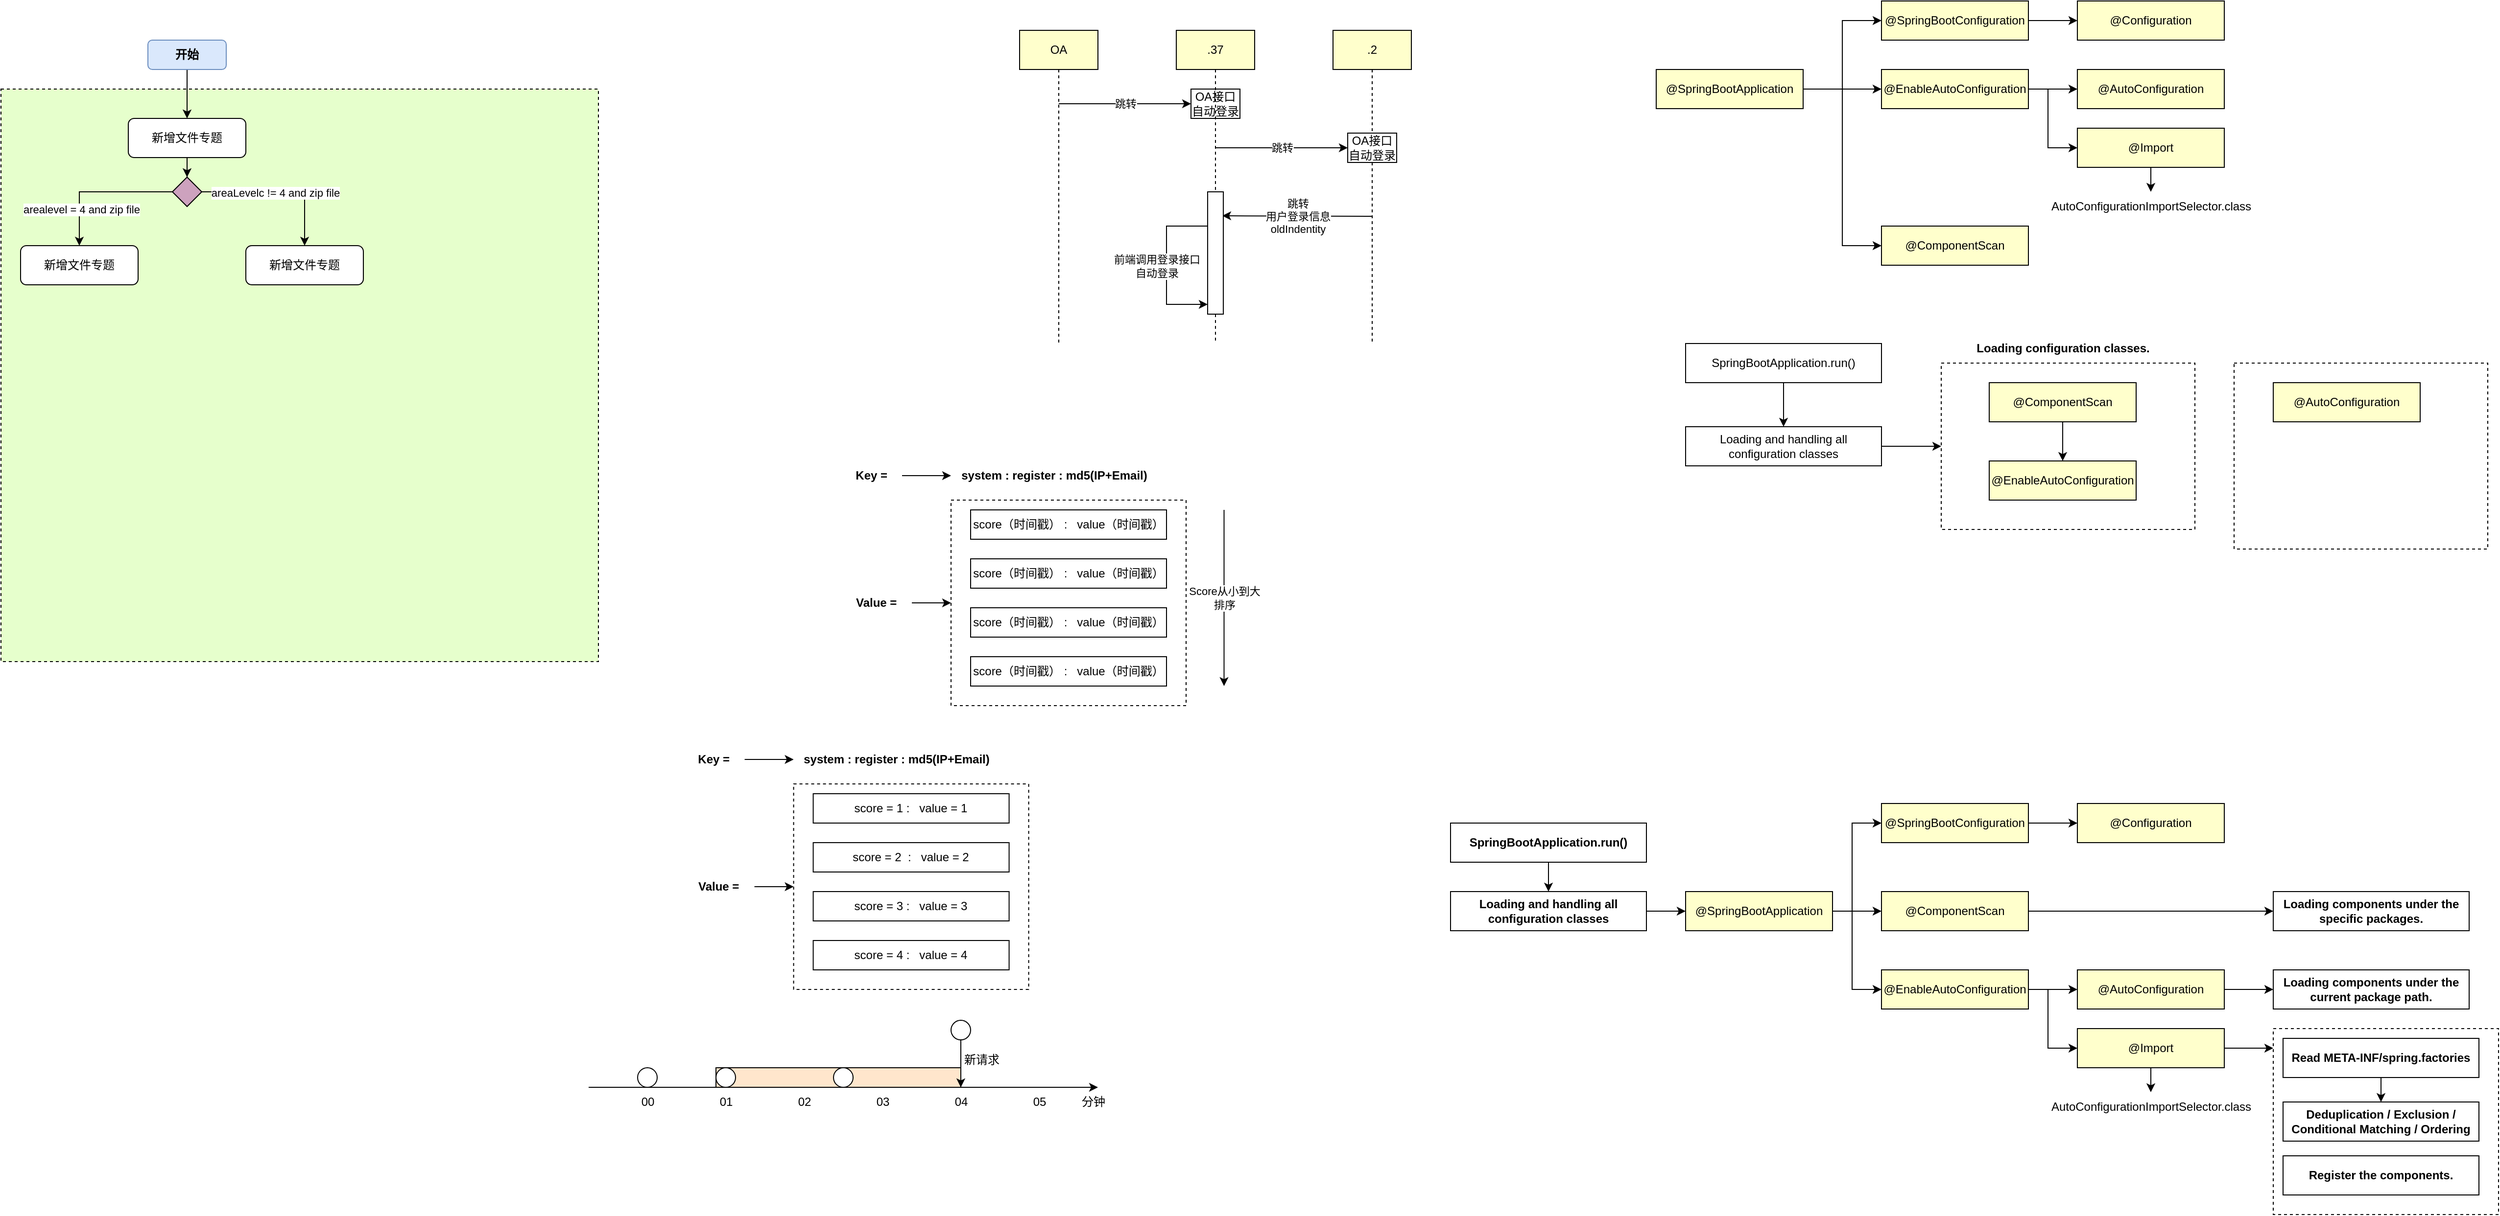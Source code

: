 <mxfile version="27.0.6">
  <diagram name="Page-1" id="XBFmpDd5GI6fNW_chvTV">
    <mxGraphModel dx="1695" dy="439" grid="1" gridSize="10" guides="1" tooltips="1" connect="1" arrows="1" fold="1" page="1" pageScale="1" pageWidth="827" pageHeight="1169" math="0" shadow="0">
      <root>
        <mxCell id="0" />
        <mxCell id="1" parent="0" />
        <mxCell id="7SKIFd48QXLSBfqfKtb0-6" value="" style="rounded=0;whiteSpace=wrap;html=1;dashed=1;fillColor=#E6FFCC;" vertex="1" parent="1">
          <mxGeometry x="-800" y="100" width="610" height="585" as="geometry" />
        </mxCell>
        <mxCell id="llhdRNOZYohhOxRvLzvJ-1" value="" style="rounded=0;whiteSpace=wrap;html=1;fillColor=#FFE6CC;" parent="1" vertex="1">
          <mxGeometry x="-70" y="1100" width="250" height="20" as="geometry" />
        </mxCell>
        <mxCell id="NUGtLv0-GDBaZmMCbuX2-55" style="edgeStyle=orthogonalEdgeStyle;rounded=0;orthogonalLoop=1;jettySize=auto;html=1;endArrow=none;startFill=0;dashed=1;" parent="1" source="NUGtLv0-GDBaZmMCbuX2-13" edge="1">
          <mxGeometry relative="1" as="geometry">
            <mxPoint x="280" y="360" as="targetPoint" />
          </mxGeometry>
        </mxCell>
        <mxCell id="NUGtLv0-GDBaZmMCbuX2-13" value="OA" style="rounded=0;whiteSpace=wrap;html=1;fillColor=#FFFFCC;" parent="1" vertex="1">
          <mxGeometry x="240" y="40" width="80" height="40" as="geometry" />
        </mxCell>
        <mxCell id="nSWta7cHLVQgfDduEso--1" style="edgeStyle=orthogonalEdgeStyle;rounded=0;orthogonalLoop=1;jettySize=auto;html=1;endArrow=none;startFill=0;dashed=1;" parent="1" source="nSWta7cHLVQgfDduEso--14" edge="1">
          <mxGeometry relative="1" as="geometry">
            <mxPoint x="440" y="360" as="targetPoint" />
          </mxGeometry>
        </mxCell>
        <mxCell id="NUGtLv0-GDBaZmMCbuX2-19" value=".37" style="rounded=0;whiteSpace=wrap;html=1;fillColor=#FFFFCC;" parent="1" vertex="1">
          <mxGeometry x="400" y="40" width="80" height="40" as="geometry" />
        </mxCell>
        <mxCell id="NUGtLv0-GDBaZmMCbuX2-23" value="跳转" style="endArrow=classic;html=1;rounded=0;exitX=0.5;exitY=0;exitDx=0;exitDy=0;" parent="1" source="nSWta7cHLVQgfDduEso--4" edge="1">
          <mxGeometry width="50" height="50" relative="1" as="geometry">
            <mxPoint x="280" y="110" as="sourcePoint" />
            <mxPoint x="440" y="110" as="targetPoint" />
          </mxGeometry>
        </mxCell>
        <mxCell id="NUGtLv0-GDBaZmMCbuX2-33" style="edgeStyle=orthogonalEdgeStyle;rounded=0;orthogonalLoop=1;jettySize=auto;html=1;endArrow=none;startFill=0;strokeColor=default;dashed=1;" parent="1" source="nSWta7cHLVQgfDduEso--9" edge="1">
          <mxGeometry relative="1" as="geometry">
            <mxPoint x="600" y="360" as="targetPoint" />
          </mxGeometry>
        </mxCell>
        <mxCell id="NUGtLv0-GDBaZmMCbuX2-31" value=".2" style="rounded=0;whiteSpace=wrap;html=1;fillColor=#FFFFCC;" parent="1" vertex="1">
          <mxGeometry x="560" y="40" width="80" height="40" as="geometry" />
        </mxCell>
        <mxCell id="NUGtLv0-GDBaZmMCbuX2-72" style="edgeStyle=orthogonalEdgeStyle;rounded=0;orthogonalLoop=1;jettySize=auto;html=1;" parent="1" source="NUGtLv0-GDBaZmMCbuX2-56" target="NUGtLv0-GDBaZmMCbuX2-60" edge="1">
          <mxGeometry relative="1" as="geometry">
            <Array as="points">
              <mxPoint x="1080" y="100" />
              <mxPoint x="1080" y="260" />
            </Array>
          </mxGeometry>
        </mxCell>
        <mxCell id="NUGtLv0-GDBaZmMCbuX2-73" style="edgeStyle=orthogonalEdgeStyle;rounded=0;orthogonalLoop=1;jettySize=auto;html=1;" parent="1" source="NUGtLv0-GDBaZmMCbuX2-56" target="NUGtLv0-GDBaZmMCbuX2-59" edge="1">
          <mxGeometry relative="1" as="geometry" />
        </mxCell>
        <mxCell id="NUGtLv0-GDBaZmMCbuX2-74" style="edgeStyle=orthogonalEdgeStyle;rounded=0;orthogonalLoop=1;jettySize=auto;html=1;entryX=0;entryY=0.5;entryDx=0;entryDy=0;" parent="1" source="NUGtLv0-GDBaZmMCbuX2-56" target="NUGtLv0-GDBaZmMCbuX2-58" edge="1">
          <mxGeometry relative="1" as="geometry" />
        </mxCell>
        <mxCell id="NUGtLv0-GDBaZmMCbuX2-56" value="@SpringBootApplication" style="rounded=0;whiteSpace=wrap;html=1;fillColor=#FFFFCC;" parent="1" vertex="1">
          <mxGeometry x="890" y="80" width="150" height="40" as="geometry" />
        </mxCell>
        <mxCell id="NUGtLv0-GDBaZmMCbuX2-58" value="@SpringBootConfiguration" style="rounded=0;whiteSpace=wrap;html=1;fillColor=#FFFFCC;" parent="1" vertex="1">
          <mxGeometry x="1120" y="10" width="150" height="40" as="geometry" />
        </mxCell>
        <mxCell id="NUGtLv0-GDBaZmMCbuX2-66" style="edgeStyle=orthogonalEdgeStyle;rounded=0;orthogonalLoop=1;jettySize=auto;html=1;" parent="1" source="NUGtLv0-GDBaZmMCbuX2-59" target="NUGtLv0-GDBaZmMCbuX2-62" edge="1">
          <mxGeometry relative="1" as="geometry" />
        </mxCell>
        <mxCell id="NUGtLv0-GDBaZmMCbuX2-70" style="edgeStyle=orthogonalEdgeStyle;rounded=0;orthogonalLoop=1;jettySize=auto;html=1;" parent="1" source="NUGtLv0-GDBaZmMCbuX2-59" target="NUGtLv0-GDBaZmMCbuX2-67" edge="1">
          <mxGeometry relative="1" as="geometry">
            <Array as="points">
              <mxPoint x="1290" y="100" />
              <mxPoint x="1290" y="160" />
            </Array>
          </mxGeometry>
        </mxCell>
        <mxCell id="NUGtLv0-GDBaZmMCbuX2-59" value="@EnableAutoConfiguration" style="rounded=0;whiteSpace=wrap;html=1;fillColor=#FFFFCC;" parent="1" vertex="1">
          <mxGeometry x="1120" y="80" width="150" height="40" as="geometry" />
        </mxCell>
        <mxCell id="NUGtLv0-GDBaZmMCbuX2-60" value="@ComponentScan" style="rounded=0;whiteSpace=wrap;html=1;fillColor=#FFFFCC;" parent="1" vertex="1">
          <mxGeometry x="1120" y="240" width="150" height="40" as="geometry" />
        </mxCell>
        <mxCell id="NUGtLv0-GDBaZmMCbuX2-62" value="@AutoConfiguration" style="rounded=0;whiteSpace=wrap;html=1;fillColor=#FFFFCC;" parent="1" vertex="1">
          <mxGeometry x="1320" y="80" width="150" height="40" as="geometry" />
        </mxCell>
        <mxCell id="NUGtLv0-GDBaZmMCbuX2-65" value="" style="edgeStyle=orthogonalEdgeStyle;rounded=0;orthogonalLoop=1;jettySize=auto;html=1;" parent="1" source="NUGtLv0-GDBaZmMCbuX2-58" target="NUGtLv0-GDBaZmMCbuX2-64" edge="1">
          <mxGeometry relative="1" as="geometry">
            <mxPoint x="1270" y="30" as="sourcePoint" />
            <mxPoint x="1395" y="80" as="targetPoint" />
          </mxGeometry>
        </mxCell>
        <mxCell id="NUGtLv0-GDBaZmMCbuX2-64" value="@Configuration" style="rounded=0;whiteSpace=wrap;html=1;fillColor=#FFFFCC;" parent="1" vertex="1">
          <mxGeometry x="1320" y="10" width="150" height="40" as="geometry" />
        </mxCell>
        <mxCell id="NUGtLv0-GDBaZmMCbuX2-71" style="edgeStyle=orthogonalEdgeStyle;rounded=0;orthogonalLoop=1;jettySize=auto;html=1;" parent="1" source="NUGtLv0-GDBaZmMCbuX2-67" target="NUGtLv0-GDBaZmMCbuX2-68" edge="1">
          <mxGeometry relative="1" as="geometry" />
        </mxCell>
        <mxCell id="NUGtLv0-GDBaZmMCbuX2-67" value="@Import" style="rounded=0;whiteSpace=wrap;html=1;fillColor=#FFFFCC;" parent="1" vertex="1">
          <mxGeometry x="1320" y="140" width="150" height="40" as="geometry" />
        </mxCell>
        <mxCell id="NUGtLv0-GDBaZmMCbuX2-68" value="&lt;span style=&quot;text-wrap-mode: wrap;&quot;&gt;AutoConfigurationImportSelector.class&lt;/span&gt;" style="text;html=1;align=center;verticalAlign=middle;resizable=0;points=[];autosize=1;strokeColor=none;fillColor=none;" parent="1" vertex="1">
          <mxGeometry x="1280" y="205" width="230" height="30" as="geometry" />
        </mxCell>
        <mxCell id="NUGtLv0-GDBaZmMCbuX2-87" style="edgeStyle=orthogonalEdgeStyle;rounded=0;orthogonalLoop=1;jettySize=auto;html=1;" parent="1" source="NUGtLv0-GDBaZmMCbuX2-76" target="NUGtLv0-GDBaZmMCbuX2-79" edge="1">
          <mxGeometry relative="1" as="geometry" />
        </mxCell>
        <mxCell id="NUGtLv0-GDBaZmMCbuX2-76" value="SpringBootApplication.run()" style="rounded=0;whiteSpace=wrap;html=1;fillColor=none;" parent="1" vertex="1">
          <mxGeometry x="920" y="360" width="200" height="40" as="geometry" />
        </mxCell>
        <mxCell id="NUGtLv0-GDBaZmMCbuX2-91" style="edgeStyle=orthogonalEdgeStyle;rounded=0;orthogonalLoop=1;jettySize=auto;html=1;" parent="1" source="NUGtLv0-GDBaZmMCbuX2-79" target="NUGtLv0-GDBaZmMCbuX2-80" edge="1">
          <mxGeometry relative="1" as="geometry" />
        </mxCell>
        <mxCell id="NUGtLv0-GDBaZmMCbuX2-79" value="Loading and handling all configuration classes" style="rounded=0;whiteSpace=wrap;html=1;fillColor=none;" parent="1" vertex="1">
          <mxGeometry x="920" y="445" width="200" height="40" as="geometry" />
        </mxCell>
        <mxCell id="NUGtLv0-GDBaZmMCbuX2-80" value="" style="rounded=0;whiteSpace=wrap;html=1;fillColor=none;dashed=1;" parent="1" vertex="1">
          <mxGeometry x="1181" y="380" width="259" height="170" as="geometry" />
        </mxCell>
        <mxCell id="NUGtLv0-GDBaZmMCbuX2-83" style="edgeStyle=orthogonalEdgeStyle;rounded=0;orthogonalLoop=1;jettySize=auto;html=1;" parent="1" source="NUGtLv0-GDBaZmMCbuX2-81" target="NUGtLv0-GDBaZmMCbuX2-82" edge="1">
          <mxGeometry relative="1" as="geometry" />
        </mxCell>
        <mxCell id="NUGtLv0-GDBaZmMCbuX2-81" value="@ComponentScan" style="rounded=0;whiteSpace=wrap;html=1;fillColor=#FFFFCC;" parent="1" vertex="1">
          <mxGeometry x="1230" y="400" width="150" height="40" as="geometry" />
        </mxCell>
        <mxCell id="NUGtLv0-GDBaZmMCbuX2-82" value="@EnableAutoConfiguration" style="rounded=0;whiteSpace=wrap;html=1;fillColor=#FFFFCC;" parent="1" vertex="1">
          <mxGeometry x="1230" y="480" width="150" height="40" as="geometry" />
        </mxCell>
        <mxCell id="NUGtLv0-GDBaZmMCbuX2-84" value="Loading configuration classes." style="text;html=1;align=center;verticalAlign=middle;resizable=0;points=[];autosize=1;strokeColor=none;fillColor=none;fontStyle=1" parent="1" vertex="1">
          <mxGeometry x="1215" y="350" width="180" height="30" as="geometry" />
        </mxCell>
        <mxCell id="NUGtLv0-GDBaZmMCbuX2-92" value="" style="rounded=0;whiteSpace=wrap;html=1;fillColor=none;dashed=1;" parent="1" vertex="1">
          <mxGeometry x="1480" y="380" width="259" height="190" as="geometry" />
        </mxCell>
        <mxCell id="NUGtLv0-GDBaZmMCbuX2-93" value="@AutoConfiguration" style="rounded=0;whiteSpace=wrap;html=1;fillColor=#FFFFCC;" parent="1" vertex="1">
          <mxGeometry x="1520" y="400" width="150" height="40" as="geometry" />
        </mxCell>
        <mxCell id="NUGtLv0-GDBaZmMCbuX2-97" style="edgeStyle=orthogonalEdgeStyle;rounded=0;orthogonalLoop=1;jettySize=auto;html=1;entryX=0;entryY=0.5;entryDx=0;entryDy=0;" parent="1" source="NUGtLv0-GDBaZmMCbuX2-98" target="NUGtLv0-GDBaZmMCbuX2-99" edge="1">
          <mxGeometry relative="1" as="geometry">
            <Array as="points">
              <mxPoint x="1090" y="940" />
              <mxPoint x="1090" y="850" />
            </Array>
          </mxGeometry>
        </mxCell>
        <mxCell id="NUGtLv0-GDBaZmMCbuX2-117" style="edgeStyle=orthogonalEdgeStyle;rounded=0;orthogonalLoop=1;jettySize=auto;html=1;" parent="1" source="NUGtLv0-GDBaZmMCbuX2-98" target="NUGtLv0-GDBaZmMCbuX2-103" edge="1">
          <mxGeometry relative="1" as="geometry" />
        </mxCell>
        <mxCell id="NUGtLv0-GDBaZmMCbuX2-118" style="edgeStyle=orthogonalEdgeStyle;rounded=0;orthogonalLoop=1;jettySize=auto;html=1;" parent="1" source="NUGtLv0-GDBaZmMCbuX2-98" target="NUGtLv0-GDBaZmMCbuX2-102" edge="1">
          <mxGeometry relative="1" as="geometry">
            <Array as="points">
              <mxPoint x="1090" y="940" />
              <mxPoint x="1090" y="1020" />
            </Array>
          </mxGeometry>
        </mxCell>
        <mxCell id="NUGtLv0-GDBaZmMCbuX2-98" value="@SpringBootApplication" style="rounded=0;whiteSpace=wrap;html=1;fillColor=#FFFFCC;" parent="1" vertex="1">
          <mxGeometry x="920" y="920" width="150" height="40" as="geometry" />
        </mxCell>
        <mxCell id="NUGtLv0-GDBaZmMCbuX2-99" value="@SpringBootConfiguration" style="rounded=0;whiteSpace=wrap;html=1;fillColor=#FFFFCC;" parent="1" vertex="1">
          <mxGeometry x="1120" y="830" width="150" height="40" as="geometry" />
        </mxCell>
        <mxCell id="NUGtLv0-GDBaZmMCbuX2-100" style="edgeStyle=orthogonalEdgeStyle;rounded=0;orthogonalLoop=1;jettySize=auto;html=1;" parent="1" source="NUGtLv0-GDBaZmMCbuX2-102" target="NUGtLv0-GDBaZmMCbuX2-104" edge="1">
          <mxGeometry relative="1" as="geometry" />
        </mxCell>
        <mxCell id="NUGtLv0-GDBaZmMCbuX2-101" style="edgeStyle=orthogonalEdgeStyle;rounded=0;orthogonalLoop=1;jettySize=auto;html=1;" parent="1" source="NUGtLv0-GDBaZmMCbuX2-102" target="NUGtLv0-GDBaZmMCbuX2-108" edge="1">
          <mxGeometry relative="1" as="geometry">
            <Array as="points">
              <mxPoint x="1290" y="1020" />
              <mxPoint x="1290" y="1080" />
            </Array>
          </mxGeometry>
        </mxCell>
        <mxCell id="NUGtLv0-GDBaZmMCbuX2-102" value="@EnableAutoConfiguration" style="rounded=0;whiteSpace=wrap;html=1;fillColor=#FFFFCC;" parent="1" vertex="1">
          <mxGeometry x="1120" y="1000" width="150" height="40" as="geometry" />
        </mxCell>
        <mxCell id="NUGtLv0-GDBaZmMCbuX2-120" style="edgeStyle=orthogonalEdgeStyle;rounded=0;orthogonalLoop=1;jettySize=auto;html=1;" parent="1" source="NUGtLv0-GDBaZmMCbuX2-103" target="NUGtLv0-GDBaZmMCbuX2-119" edge="1">
          <mxGeometry relative="1" as="geometry" />
        </mxCell>
        <mxCell id="NUGtLv0-GDBaZmMCbuX2-103" value="@ComponentScan" style="rounded=0;whiteSpace=wrap;html=1;fillColor=#FFFFCC;" parent="1" vertex="1">
          <mxGeometry x="1120" y="920" width="150" height="40" as="geometry" />
        </mxCell>
        <mxCell id="NUGtLv0-GDBaZmMCbuX2-115" style="edgeStyle=orthogonalEdgeStyle;rounded=0;orthogonalLoop=1;jettySize=auto;html=1;" parent="1" source="NUGtLv0-GDBaZmMCbuX2-104" target="NUGtLv0-GDBaZmMCbuX2-114" edge="1">
          <mxGeometry relative="1" as="geometry" />
        </mxCell>
        <mxCell id="NUGtLv0-GDBaZmMCbuX2-104" value="@AutoConfiguration" style="rounded=0;whiteSpace=wrap;html=1;fillColor=#FFFFCC;" parent="1" vertex="1">
          <mxGeometry x="1320" y="1000" width="150" height="40" as="geometry" />
        </mxCell>
        <mxCell id="NUGtLv0-GDBaZmMCbuX2-105" value="" style="edgeStyle=orthogonalEdgeStyle;rounded=0;orthogonalLoop=1;jettySize=auto;html=1;" parent="1" source="NUGtLv0-GDBaZmMCbuX2-99" target="NUGtLv0-GDBaZmMCbuX2-106" edge="1">
          <mxGeometry relative="1" as="geometry">
            <mxPoint x="1270" y="850" as="sourcePoint" />
            <mxPoint x="1395" y="900" as="targetPoint" />
          </mxGeometry>
        </mxCell>
        <mxCell id="NUGtLv0-GDBaZmMCbuX2-106" value="@Configuration" style="rounded=0;whiteSpace=wrap;html=1;fillColor=#FFFFCC;" parent="1" vertex="1">
          <mxGeometry x="1320" y="830" width="150" height="40" as="geometry" />
        </mxCell>
        <mxCell id="NUGtLv0-GDBaZmMCbuX2-107" style="edgeStyle=orthogonalEdgeStyle;rounded=0;orthogonalLoop=1;jettySize=auto;html=1;" parent="1" source="NUGtLv0-GDBaZmMCbuX2-108" target="NUGtLv0-GDBaZmMCbuX2-109" edge="1">
          <mxGeometry relative="1" as="geometry" />
        </mxCell>
        <mxCell id="NUGtLv0-GDBaZmMCbuX2-121" style="edgeStyle=orthogonalEdgeStyle;rounded=0;orthogonalLoop=1;jettySize=auto;html=1;" parent="1" source="NUGtLv0-GDBaZmMCbuX2-108" target="NUGtLv0-GDBaZmMCbuX2-122" edge="1">
          <mxGeometry relative="1" as="geometry">
            <mxPoint x="1520" y="1080" as="targetPoint" />
            <Array as="points">
              <mxPoint x="1510" y="1080" />
              <mxPoint x="1510" y="1080" />
            </Array>
          </mxGeometry>
        </mxCell>
        <mxCell id="NUGtLv0-GDBaZmMCbuX2-108" value="@Import" style="rounded=0;whiteSpace=wrap;html=1;fillColor=#FFFFCC;" parent="1" vertex="1">
          <mxGeometry x="1320" y="1060" width="150" height="40" as="geometry" />
        </mxCell>
        <mxCell id="NUGtLv0-GDBaZmMCbuX2-109" value="&lt;span style=&quot;text-wrap-mode: wrap;&quot;&gt;AutoConfigurationImportSelector.class&lt;/span&gt;" style="text;html=1;align=center;verticalAlign=middle;resizable=0;points=[];autosize=1;strokeColor=none;fillColor=none;" parent="1" vertex="1">
          <mxGeometry x="1280" y="1125" width="230" height="30" as="geometry" />
        </mxCell>
        <mxCell id="NUGtLv0-GDBaZmMCbuX2-110" style="edgeStyle=orthogonalEdgeStyle;rounded=0;orthogonalLoop=1;jettySize=auto;html=1;" parent="1" source="NUGtLv0-GDBaZmMCbuX2-111" target="NUGtLv0-GDBaZmMCbuX2-112" edge="1">
          <mxGeometry relative="1" as="geometry" />
        </mxCell>
        <mxCell id="NUGtLv0-GDBaZmMCbuX2-111" value="SpringBootApplication.run()" style="rounded=0;whiteSpace=wrap;html=1;fillColor=none;fontStyle=1" parent="1" vertex="1">
          <mxGeometry x="680" y="850" width="200" height="40" as="geometry" />
        </mxCell>
        <mxCell id="NUGtLv0-GDBaZmMCbuX2-113" style="edgeStyle=orthogonalEdgeStyle;rounded=0;orthogonalLoop=1;jettySize=auto;html=1;" parent="1" source="NUGtLv0-GDBaZmMCbuX2-112" target="NUGtLv0-GDBaZmMCbuX2-98" edge="1">
          <mxGeometry relative="1" as="geometry" />
        </mxCell>
        <mxCell id="NUGtLv0-GDBaZmMCbuX2-112" value="Loading and handling all configuration classes" style="rounded=0;whiteSpace=wrap;html=1;fillColor=none;fontStyle=1" parent="1" vertex="1">
          <mxGeometry x="680" y="920" width="200" height="40" as="geometry" />
        </mxCell>
        <mxCell id="NUGtLv0-GDBaZmMCbuX2-114" value="Loading components under the current package path." style="rounded=0;whiteSpace=wrap;html=1;fillColor=none;fontStyle=1" parent="1" vertex="1">
          <mxGeometry x="1520" y="1000" width="200" height="40" as="geometry" />
        </mxCell>
        <mxCell id="NUGtLv0-GDBaZmMCbuX2-119" value="Loading components under the specific packages." style="rounded=0;whiteSpace=wrap;html=1;fillColor=none;fontStyle=1" parent="1" vertex="1">
          <mxGeometry x="1520" y="920" width="200" height="40" as="geometry" />
        </mxCell>
        <mxCell id="NUGtLv0-GDBaZmMCbuX2-122" value="" style="rounded=0;whiteSpace=wrap;html=1;fillColor=none;dashed=1;" parent="1" vertex="1">
          <mxGeometry x="1520" y="1060" width="230" height="190" as="geometry" />
        </mxCell>
        <mxCell id="NUGtLv0-GDBaZmMCbuX2-126" style="edgeStyle=orthogonalEdgeStyle;rounded=0;orthogonalLoop=1;jettySize=auto;html=1;" parent="1" source="NUGtLv0-GDBaZmMCbuX2-123" target="NUGtLv0-GDBaZmMCbuX2-125" edge="1">
          <mxGeometry relative="1" as="geometry" />
        </mxCell>
        <mxCell id="NUGtLv0-GDBaZmMCbuX2-123" value="Read META-INF/spring.factories" style="rounded=0;whiteSpace=wrap;html=1;fillColor=none;fontStyle=1" parent="1" vertex="1">
          <mxGeometry x="1530" y="1070" width="200" height="40" as="geometry" />
        </mxCell>
        <mxCell id="NUGtLv0-GDBaZmMCbuX2-125" value="Deduplication / Exclusion / Conditional Matching / Ordering" style="rounded=0;whiteSpace=wrap;html=1;fillColor=none;fontStyle=1" parent="1" vertex="1">
          <mxGeometry x="1530" y="1135" width="200" height="40" as="geometry" />
        </mxCell>
        <mxCell id="NUGtLv0-GDBaZmMCbuX2-127" value="Register the components." style="rounded=0;whiteSpace=wrap;html=1;fillColor=none;fontStyle=1" parent="1" vertex="1">
          <mxGeometry x="1530" y="1190" width="200" height="40" as="geometry" />
        </mxCell>
        <mxCell id="rxfItcIWFSnz3CFshnel-2" value="" style="rounded=0;whiteSpace=wrap;html=1;fillColor=none;dashed=1;" parent="1" vertex="1">
          <mxGeometry x="170" y="520" width="240" height="210" as="geometry" />
        </mxCell>
        <mxCell id="rxfItcIWFSnz3CFshnel-14" style="edgeStyle=orthogonalEdgeStyle;rounded=0;orthogonalLoop=1;jettySize=auto;html=1;" parent="1" source="rxfItcIWFSnz3CFshnel-3" target="rxfItcIWFSnz3CFshnel-13" edge="1">
          <mxGeometry relative="1" as="geometry" />
        </mxCell>
        <mxCell id="rxfItcIWFSnz3CFshnel-3" value="&lt;b&gt;Key =&amp;nbsp;&lt;/b&gt;" style="text;html=1;align=center;verticalAlign=middle;resizable=0;points=[];autosize=1;strokeColor=none;fillColor=none;" parent="1" vertex="1">
          <mxGeometry x="60" y="480" width="60" height="30" as="geometry" />
        </mxCell>
        <mxCell id="rxfItcIWFSnz3CFshnel-4" value="score（时间戳） :&amp;nbsp; &amp;nbsp;value（时间戳）" style="rounded=0;whiteSpace=wrap;html=1;" parent="1" vertex="1">
          <mxGeometry x="190" y="530" width="200" height="30" as="geometry" />
        </mxCell>
        <mxCell id="rxfItcIWFSnz3CFshnel-8" value="Score从小到大&lt;br&gt;排序" style="endArrow=classic;html=1;rounded=0;" parent="1" edge="1">
          <mxGeometry width="50" height="50" relative="1" as="geometry">
            <mxPoint x="448.75" y="530" as="sourcePoint" />
            <mxPoint x="448.75" y="710" as="targetPoint" />
          </mxGeometry>
        </mxCell>
        <mxCell id="rxfItcIWFSnz3CFshnel-9" value="score（时间戳） :&amp;nbsp; &amp;nbsp;value（时间戳）" style="rounded=0;whiteSpace=wrap;html=1;" parent="1" vertex="1">
          <mxGeometry x="190" y="580" width="200" height="30" as="geometry" />
        </mxCell>
        <mxCell id="rxfItcIWFSnz3CFshnel-10" value="score（时间戳） :&amp;nbsp; &amp;nbsp;value（时间戳）" style="rounded=0;whiteSpace=wrap;html=1;" parent="1" vertex="1">
          <mxGeometry x="190" y="630" width="200" height="30" as="geometry" />
        </mxCell>
        <mxCell id="rxfItcIWFSnz3CFshnel-11" value="score（时间戳） :&amp;nbsp; &amp;nbsp;value（时间戳）" style="rounded=0;whiteSpace=wrap;html=1;" parent="1" vertex="1">
          <mxGeometry x="190" y="680" width="200" height="30" as="geometry" />
        </mxCell>
        <mxCell id="rxfItcIWFSnz3CFshnel-15" style="edgeStyle=orthogonalEdgeStyle;rounded=0;orthogonalLoop=1;jettySize=auto;html=1;" parent="1" source="rxfItcIWFSnz3CFshnel-12" target="rxfItcIWFSnz3CFshnel-2" edge="1">
          <mxGeometry relative="1" as="geometry" />
        </mxCell>
        <mxCell id="rxfItcIWFSnz3CFshnel-12" value="Value =&amp;nbsp;" style="text;html=1;align=center;verticalAlign=middle;resizable=0;points=[];autosize=1;strokeColor=none;fillColor=none;fontStyle=1" parent="1" vertex="1">
          <mxGeometry x="60" y="610" width="70" height="30" as="geometry" />
        </mxCell>
        <mxCell id="rxfItcIWFSnz3CFshnel-13" value="&lt;b&gt;system : register : md5(IP+Email)&lt;/b&gt;" style="text;html=1;align=center;verticalAlign=middle;resizable=0;points=[];autosize=1;strokeColor=none;fillColor=none;" parent="1" vertex="1">
          <mxGeometry x="170" y="480" width="210" height="30" as="geometry" />
        </mxCell>
        <mxCell id="rxfItcIWFSnz3CFshnel-16" value="" style="rounded=0;whiteSpace=wrap;html=1;fillColor=none;dashed=1;" parent="1" vertex="1">
          <mxGeometry x="9.29" y="810" width="240" height="210" as="geometry" />
        </mxCell>
        <mxCell id="rxfItcIWFSnz3CFshnel-17" style="edgeStyle=orthogonalEdgeStyle;rounded=0;orthogonalLoop=1;jettySize=auto;html=1;" parent="1" source="rxfItcIWFSnz3CFshnel-18" target="rxfItcIWFSnz3CFshnel-26" edge="1">
          <mxGeometry relative="1" as="geometry" />
        </mxCell>
        <mxCell id="rxfItcIWFSnz3CFshnel-18" value="&lt;b&gt;Key =&amp;nbsp;&lt;/b&gt;" style="text;html=1;align=center;verticalAlign=middle;resizable=0;points=[];autosize=1;strokeColor=none;fillColor=none;" parent="1" vertex="1">
          <mxGeometry x="-100.71" y="770" width="60" height="30" as="geometry" />
        </mxCell>
        <mxCell id="rxfItcIWFSnz3CFshnel-19" value="score = 1 :&amp;nbsp; &amp;nbsp;value = 1" style="rounded=0;whiteSpace=wrap;html=1;" parent="1" vertex="1">
          <mxGeometry x="29.29" y="820" width="200" height="30" as="geometry" />
        </mxCell>
        <mxCell id="rxfItcIWFSnz3CFshnel-21" value="score = 2&amp;nbsp; :&amp;nbsp; &amp;nbsp;value = 2" style="rounded=0;whiteSpace=wrap;html=1;" parent="1" vertex="1">
          <mxGeometry x="29.29" y="870" width="200" height="30" as="geometry" />
        </mxCell>
        <mxCell id="rxfItcIWFSnz3CFshnel-22" value="score = 3 :&amp;nbsp; &amp;nbsp;value = 3" style="rounded=0;whiteSpace=wrap;html=1;" parent="1" vertex="1">
          <mxGeometry x="29.29" y="920" width="200" height="30" as="geometry" />
        </mxCell>
        <mxCell id="rxfItcIWFSnz3CFshnel-23" value="score = 4 :&amp;nbsp; &amp;nbsp;value = 4" style="rounded=0;whiteSpace=wrap;html=1;" parent="1" vertex="1">
          <mxGeometry x="29.29" y="970" width="200" height="30" as="geometry" />
        </mxCell>
        <mxCell id="rxfItcIWFSnz3CFshnel-24" style="edgeStyle=orthogonalEdgeStyle;rounded=0;orthogonalLoop=1;jettySize=auto;html=1;" parent="1" source="rxfItcIWFSnz3CFshnel-25" target="rxfItcIWFSnz3CFshnel-16" edge="1">
          <mxGeometry relative="1" as="geometry" />
        </mxCell>
        <mxCell id="rxfItcIWFSnz3CFshnel-25" value="Value =&amp;nbsp;" style="text;html=1;align=center;verticalAlign=middle;resizable=0;points=[];autosize=1;strokeColor=none;fillColor=none;fontStyle=1" parent="1" vertex="1">
          <mxGeometry x="-100.71" y="900" width="70" height="30" as="geometry" />
        </mxCell>
        <mxCell id="rxfItcIWFSnz3CFshnel-26" value="&lt;b&gt;system : register : md5(IP+Email)&lt;/b&gt;" style="text;html=1;align=center;verticalAlign=middle;resizable=0;points=[];autosize=1;strokeColor=none;fillColor=none;" parent="1" vertex="1">
          <mxGeometry x="9.29" y="770" width="210" height="30" as="geometry" />
        </mxCell>
        <mxCell id="rxfItcIWFSnz3CFshnel-28" value="" style="endArrow=classic;html=1;rounded=0;" parent="1" edge="1">
          <mxGeometry width="50" height="50" relative="1" as="geometry">
            <mxPoint x="-200" y="1120" as="sourcePoint" />
            <mxPoint x="320" y="1120" as="targetPoint" />
          </mxGeometry>
        </mxCell>
        <mxCell id="rxfItcIWFSnz3CFshnel-29" value="00" style="text;html=1;align=center;verticalAlign=middle;resizable=0;points=[];autosize=1;strokeColor=none;fillColor=none;" parent="1" vertex="1">
          <mxGeometry x="-160" y="1120" width="40" height="30" as="geometry" />
        </mxCell>
        <mxCell id="rxfItcIWFSnz3CFshnel-30" value="" style="ellipse;whiteSpace=wrap;html=1;aspect=fixed;" parent="1" vertex="1">
          <mxGeometry x="-150" y="1100" width="20" height="20" as="geometry" />
        </mxCell>
        <mxCell id="rxfItcIWFSnz3CFshnel-31" value="01" style="text;html=1;align=center;verticalAlign=middle;resizable=0;points=[];autosize=1;strokeColor=none;fillColor=none;" parent="1" vertex="1">
          <mxGeometry x="-80" y="1120" width="40" height="30" as="geometry" />
        </mxCell>
        <mxCell id="rxfItcIWFSnz3CFshnel-32" value="02" style="text;html=1;align=center;verticalAlign=middle;resizable=0;points=[];autosize=1;strokeColor=none;fillColor=none;" parent="1" vertex="1">
          <mxGeometry x="-7.105e-15" y="1120" width="40" height="30" as="geometry" />
        </mxCell>
        <mxCell id="rxfItcIWFSnz3CFshnel-34" value="" style="ellipse;whiteSpace=wrap;html=1;aspect=fixed;" parent="1" vertex="1">
          <mxGeometry x="-70" y="1100" width="20" height="20" as="geometry" />
        </mxCell>
        <mxCell id="rxfItcIWFSnz3CFshnel-35" value="03" style="text;html=1;align=center;verticalAlign=middle;resizable=0;points=[];autosize=1;strokeColor=none;fillColor=none;" parent="1" vertex="1">
          <mxGeometry x="80" y="1120" width="40" height="30" as="geometry" />
        </mxCell>
        <mxCell id="rxfItcIWFSnz3CFshnel-38" value="04" style="text;html=1;align=center;verticalAlign=middle;resizable=0;points=[];autosize=1;strokeColor=none;fillColor=none;" parent="1" vertex="1">
          <mxGeometry x="160" y="1120" width="40" height="30" as="geometry" />
        </mxCell>
        <mxCell id="rxfItcIWFSnz3CFshnel-43" value="05" style="text;html=1;align=center;verticalAlign=middle;resizable=0;points=[];autosize=1;strokeColor=none;fillColor=none;" parent="1" vertex="1">
          <mxGeometry x="240" y="1120" width="40" height="30" as="geometry" />
        </mxCell>
        <mxCell id="rxfItcIWFSnz3CFshnel-46" value="" style="ellipse;whiteSpace=wrap;html=1;aspect=fixed;" parent="1" vertex="1">
          <mxGeometry x="170" y="1051.56" width="20" height="20" as="geometry" />
        </mxCell>
        <mxCell id="rxfItcIWFSnz3CFshnel-49" style="edgeStyle=orthogonalEdgeStyle;rounded=0;orthogonalLoop=1;jettySize=auto;html=1;entryX=0.482;entryY=-0.052;entryDx=0;entryDy=0;entryPerimeter=0;" parent="1" source="rxfItcIWFSnz3CFshnel-46" edge="1">
          <mxGeometry relative="1" as="geometry">
            <mxPoint x="179.99" y="1120" as="targetPoint" />
          </mxGeometry>
        </mxCell>
        <mxCell id="rxfItcIWFSnz3CFshnel-50" value="新请求" style="text;html=1;align=center;verticalAlign=middle;resizable=0;points=[];autosize=1;strokeColor=none;fillColor=none;" parent="1" vertex="1">
          <mxGeometry x="170.71" y="1076.56" width="60" height="30" as="geometry" />
        </mxCell>
        <mxCell id="rxfItcIWFSnz3CFshnel-51" value="分钟" style="text;html=1;align=center;verticalAlign=middle;resizable=0;points=[];autosize=1;strokeColor=none;fillColor=none;" parent="1" vertex="1">
          <mxGeometry x="290" y="1120" width="50" height="30" as="geometry" />
        </mxCell>
        <mxCell id="llhdRNOZYohhOxRvLzvJ-3" value="" style="ellipse;whiteSpace=wrap;html=1;aspect=fixed;" parent="1" vertex="1">
          <mxGeometry x="50" y="1100" width="20" height="20" as="geometry" />
        </mxCell>
        <mxCell id="nSWta7cHLVQgfDduEso--4" value="OA接口&lt;br&gt;自动登录" style="rounded=0;whiteSpace=wrap;html=1;" parent="1" vertex="1">
          <mxGeometry x="415" y="100" width="50" height="30" as="geometry" />
        </mxCell>
        <mxCell id="nSWta7cHLVQgfDduEso--7" value="跳转" style="endArrow=classic;html=1;rounded=0;" parent="1" target="nSWta7cHLVQgfDduEso--4" edge="1">
          <mxGeometry width="50" height="50" relative="1" as="geometry">
            <mxPoint x="280" y="115" as="sourcePoint" />
            <mxPoint x="470" y="130" as="targetPoint" />
          </mxGeometry>
        </mxCell>
        <mxCell id="nSWta7cHLVQgfDduEso--8" value="跳转" style="endArrow=classic;html=1;rounded=0;" parent="1" edge="1">
          <mxGeometry width="50" height="50" relative="1" as="geometry">
            <mxPoint x="440" y="160" as="sourcePoint" />
            <mxPoint x="575" y="160" as="targetPoint" />
          </mxGeometry>
        </mxCell>
        <mxCell id="nSWta7cHLVQgfDduEso--10" value="" style="edgeStyle=orthogonalEdgeStyle;rounded=0;orthogonalLoop=1;jettySize=auto;html=1;endArrow=none;startFill=0;strokeColor=default;dashed=1;" parent="1" source="NUGtLv0-GDBaZmMCbuX2-31" target="nSWta7cHLVQgfDduEso--9" edge="1">
          <mxGeometry relative="1" as="geometry">
            <mxPoint x="600" y="360" as="targetPoint" />
            <mxPoint x="600" y="80" as="sourcePoint" />
          </mxGeometry>
        </mxCell>
        <mxCell id="nSWta7cHLVQgfDduEso--9" value="OA接口&lt;br&gt;自动登录" style="rounded=0;whiteSpace=wrap;html=1;" parent="1" vertex="1">
          <mxGeometry x="575" y="145" width="50" height="30" as="geometry" />
        </mxCell>
        <mxCell id="nSWta7cHLVQgfDduEso--11" value="跳转&lt;br&gt;用户登录信息&lt;br&gt;oldIndentity" style="endArrow=classic;html=1;rounded=0;entryX=0.934;entryY=0.196;entryDx=0;entryDy=0;entryPerimeter=0;" parent="1" target="nSWta7cHLVQgfDduEso--14" edge="1">
          <mxGeometry width="50" height="50" relative="1" as="geometry">
            <mxPoint x="600" y="230" as="sourcePoint" />
            <mxPoint x="530" y="230" as="targetPoint" />
          </mxGeometry>
        </mxCell>
        <mxCell id="nSWta7cHLVQgfDduEso--15" value="" style="edgeStyle=orthogonalEdgeStyle;rounded=0;orthogonalLoop=1;jettySize=auto;html=1;endArrow=none;startFill=0;dashed=1;" parent="1" source="NUGtLv0-GDBaZmMCbuX2-19" target="nSWta7cHLVQgfDduEso--14" edge="1">
          <mxGeometry relative="1" as="geometry">
            <mxPoint x="440" y="360" as="targetPoint" />
            <mxPoint x="440" y="80" as="sourcePoint" />
          </mxGeometry>
        </mxCell>
        <mxCell id="nSWta7cHLVQgfDduEso--14" value="" style="rounded=0;whiteSpace=wrap;html=1;" parent="1" vertex="1">
          <mxGeometry x="432" y="205" width="16" height="125" as="geometry" />
        </mxCell>
        <mxCell id="nSWta7cHLVQgfDduEso--16" style="edgeStyle=orthogonalEdgeStyle;rounded=0;orthogonalLoop=1;jettySize=auto;html=1;" parent="1" source="nSWta7cHLVQgfDduEso--14" target="nSWta7cHLVQgfDduEso--14" edge="1">
          <mxGeometry relative="1" as="geometry">
            <Array as="points">
              <mxPoint x="390" y="240" />
              <mxPoint x="390" y="320" />
            </Array>
          </mxGeometry>
        </mxCell>
        <mxCell id="nSWta7cHLVQgfDduEso--17" value="前端调用登录接口&lt;br&gt;自动登录" style="edgeLabel;html=1;align=center;verticalAlign=middle;resizable=0;points=[];" parent="nSWta7cHLVQgfDduEso--16" vertex="1" connectable="0">
          <mxGeometry x="-0.08" y="-1" relative="1" as="geometry">
            <mxPoint x="-9" y="7" as="offset" />
          </mxGeometry>
        </mxCell>
        <mxCell id="7SKIFd48QXLSBfqfKtb0-9" style="edgeStyle=orthogonalEdgeStyle;rounded=0;orthogonalLoop=1;jettySize=auto;html=1;" edge="1" parent="1" source="7SKIFd48QXLSBfqfKtb0-2" target="7SKIFd48QXLSBfqfKtb0-8">
          <mxGeometry relative="1" as="geometry" />
        </mxCell>
        <mxCell id="7SKIFd48QXLSBfqfKtb0-2" value="&lt;b&gt;开始&lt;/b&gt;" style="rounded=1;whiteSpace=wrap;html=1;fillColor=#dae8fc;strokeColor=#6c8ebf;" vertex="1" parent="1">
          <mxGeometry x="-650" y="50" width="80" height="30" as="geometry" />
        </mxCell>
        <mxCell id="7SKIFd48QXLSBfqfKtb0-13" style="edgeStyle=orthogonalEdgeStyle;rounded=0;orthogonalLoop=1;jettySize=auto;html=1;entryX=0.5;entryY=0;entryDx=0;entryDy=0;" edge="1" parent="1" source="7SKIFd48QXLSBfqfKtb0-8" target="7SKIFd48QXLSBfqfKtb0-12">
          <mxGeometry relative="1" as="geometry" />
        </mxCell>
        <mxCell id="7SKIFd48QXLSBfqfKtb0-8" value="新增文件专题" style="rounded=1;whiteSpace=wrap;html=1;" vertex="1" parent="1">
          <mxGeometry x="-670" y="130" width="120" height="40" as="geometry" />
        </mxCell>
        <mxCell id="7SKIFd48QXLSBfqfKtb0-15" style="edgeStyle=orthogonalEdgeStyle;rounded=0;orthogonalLoop=1;jettySize=auto;html=1;" edge="1" parent="1" source="7SKIFd48QXLSBfqfKtb0-12" target="7SKIFd48QXLSBfqfKtb0-14">
          <mxGeometry relative="1" as="geometry">
            <Array as="points">
              <mxPoint x="-720" y="205" />
            </Array>
          </mxGeometry>
        </mxCell>
        <mxCell id="7SKIFd48QXLSBfqfKtb0-19" value="arealevel = 4 and zip file" style="edgeLabel;html=1;align=center;verticalAlign=middle;resizable=0;points=[];" vertex="1" connectable="0" parent="7SKIFd48QXLSBfqfKtb0-15">
          <mxGeometry x="0.501" y="2" relative="1" as="geometry">
            <mxPoint as="offset" />
          </mxGeometry>
        </mxCell>
        <mxCell id="7SKIFd48QXLSBfqfKtb0-18" style="edgeStyle=orthogonalEdgeStyle;rounded=0;orthogonalLoop=1;jettySize=auto;html=1;" edge="1" parent="1" source="7SKIFd48QXLSBfqfKtb0-12" target="7SKIFd48QXLSBfqfKtb0-16">
          <mxGeometry relative="1" as="geometry" />
        </mxCell>
        <mxCell id="7SKIFd48QXLSBfqfKtb0-20" value="areaLevelc != 4 and zip file" style="edgeLabel;html=1;align=center;verticalAlign=middle;resizable=0;points=[];" vertex="1" connectable="0" parent="7SKIFd48QXLSBfqfKtb0-18">
          <mxGeometry x="-0.062" y="-1" relative="1" as="geometry">
            <mxPoint as="offset" />
          </mxGeometry>
        </mxCell>
        <mxCell id="7SKIFd48QXLSBfqfKtb0-12" value="" style="rhombus;whiteSpace=wrap;html=1;fillColor=#CDA2BE;" vertex="1" parent="1">
          <mxGeometry x="-625" y="190" width="30" height="30" as="geometry" />
        </mxCell>
        <mxCell id="7SKIFd48QXLSBfqfKtb0-14" value="新增文件专题" style="rounded=1;whiteSpace=wrap;html=1;" vertex="1" parent="1">
          <mxGeometry x="-780" y="260" width="120" height="40" as="geometry" />
        </mxCell>
        <mxCell id="7SKIFd48QXLSBfqfKtb0-16" value="新增文件专题" style="rounded=1;whiteSpace=wrap;html=1;" vertex="1" parent="1">
          <mxGeometry x="-550" y="260" width="120" height="40" as="geometry" />
        </mxCell>
      </root>
    </mxGraphModel>
  </diagram>
</mxfile>
